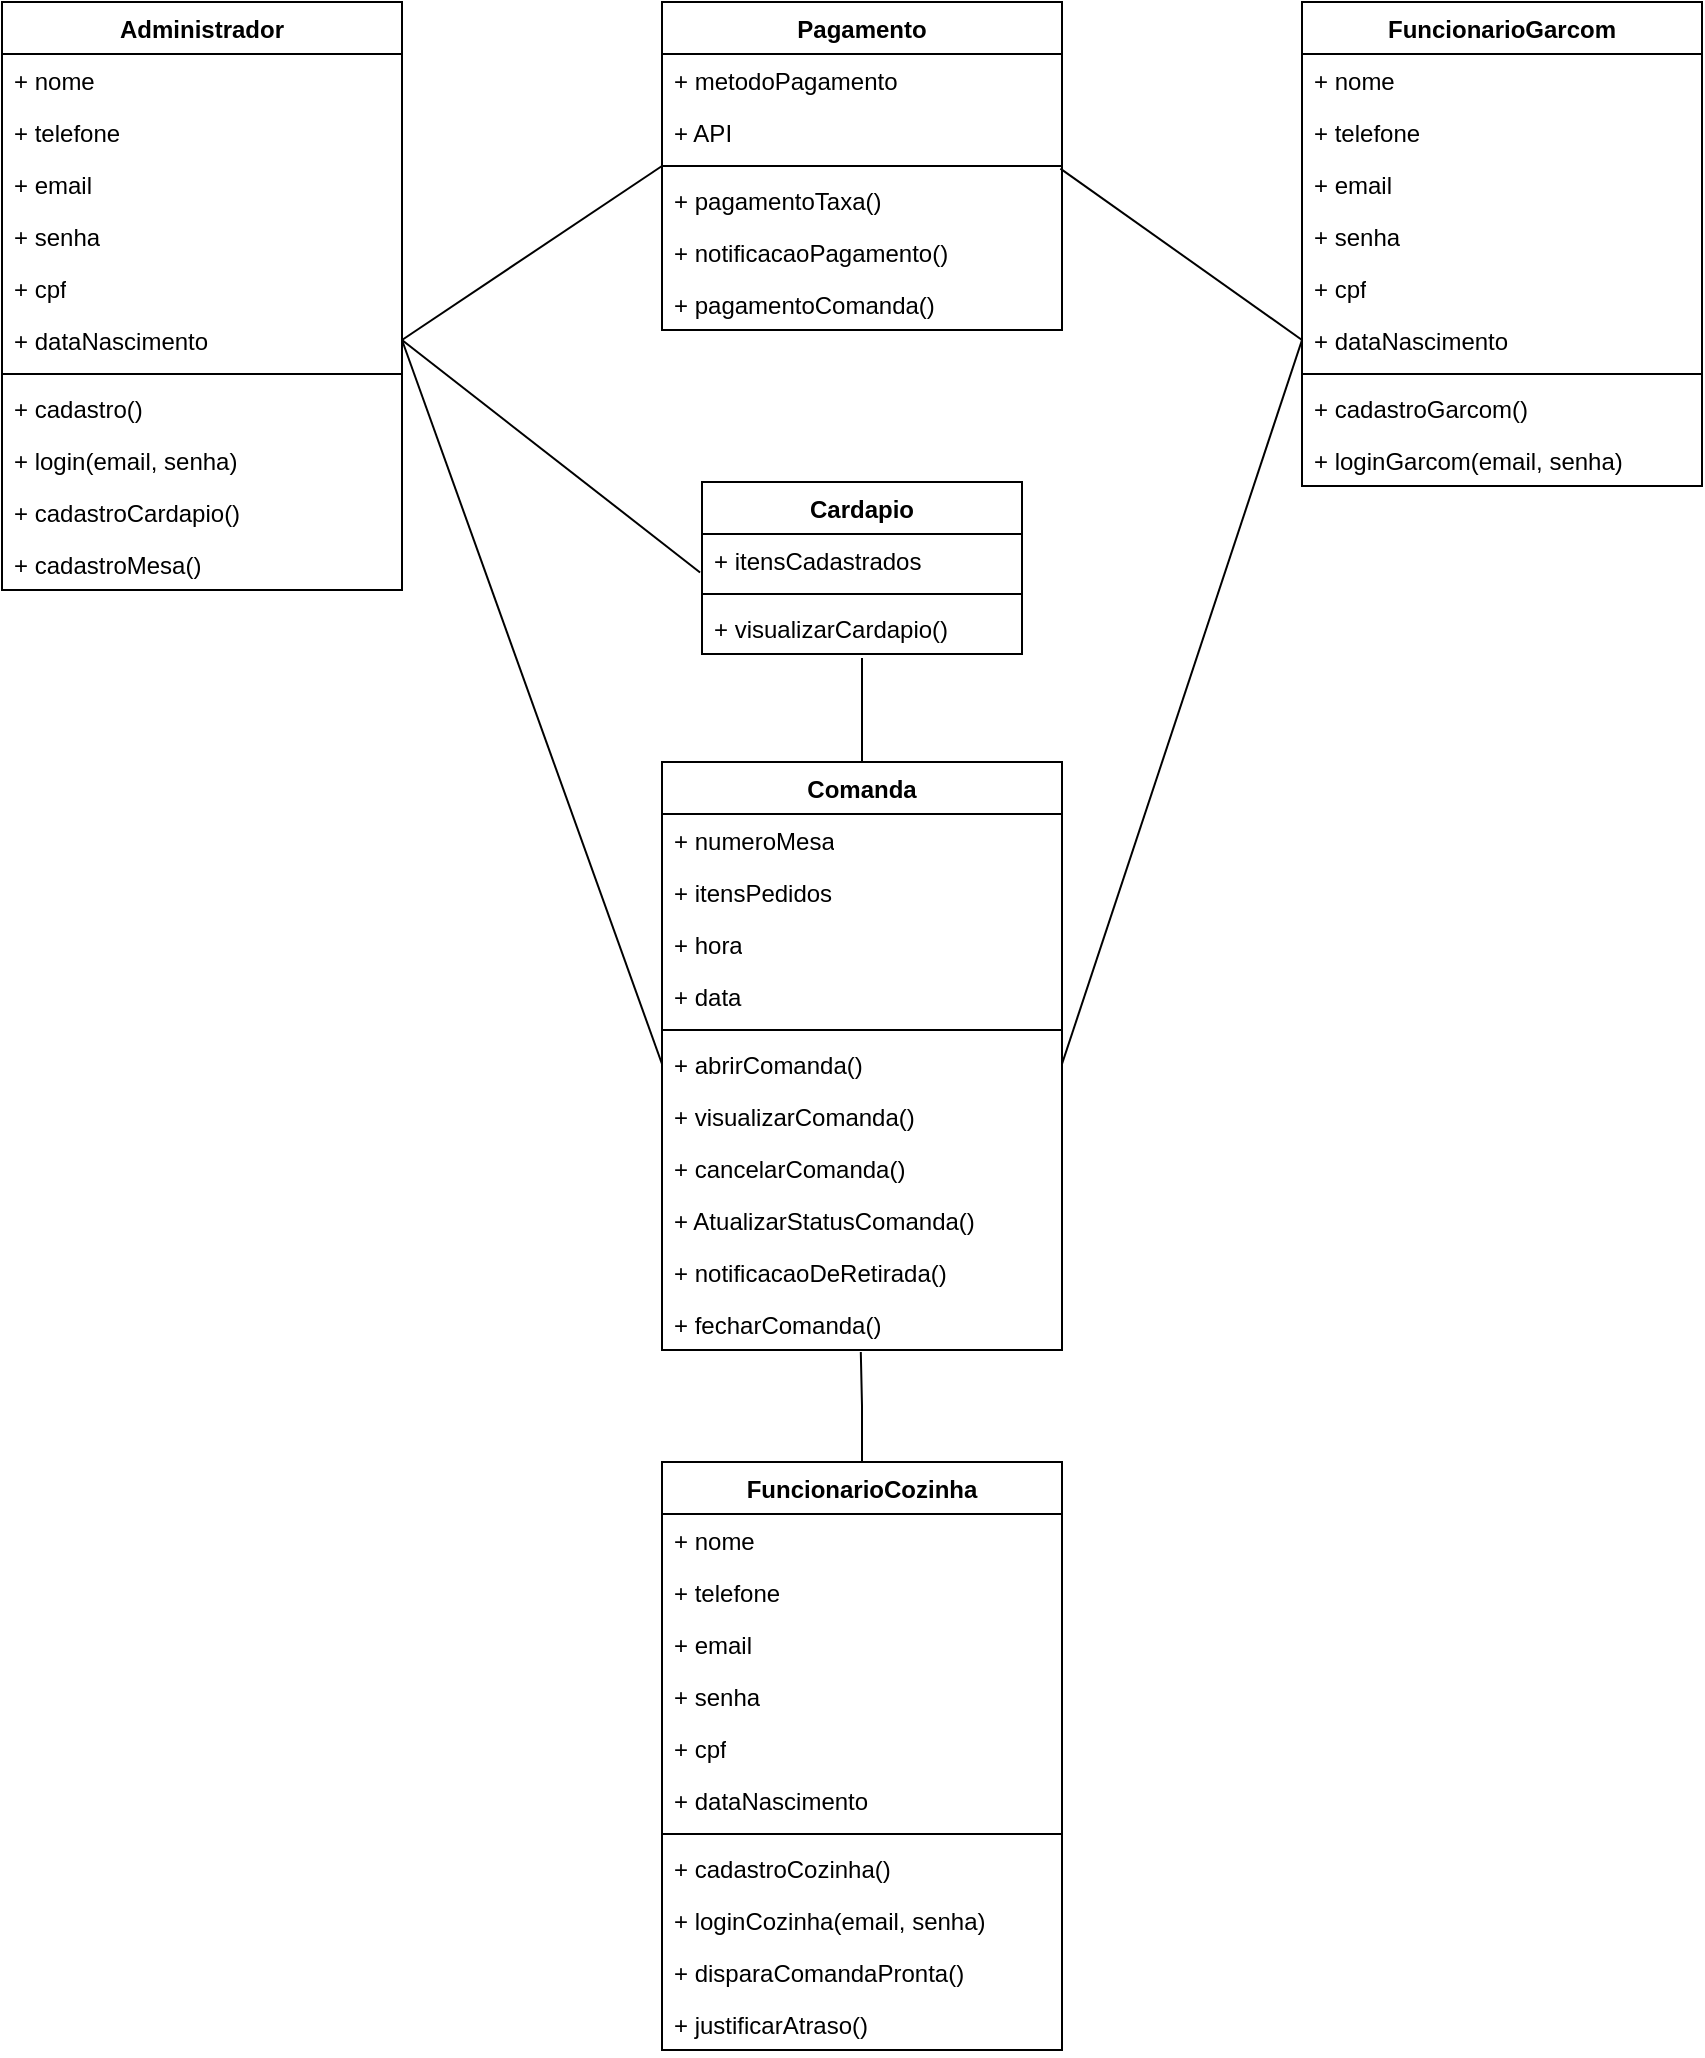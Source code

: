 <mxfile version="27.1.5">
  <diagram name="Página-1" id="RRUe-nudEzyy5oLKFiub">
    <mxGraphModel dx="1957" dy="614" grid="1" gridSize="10" guides="1" tooltips="1" connect="1" arrows="1" fold="1" page="1" pageScale="1" pageWidth="827" pageHeight="1169" math="0" shadow="0">
      <root>
        <mxCell id="0" />
        <mxCell id="1" parent="0" />
        <mxCell id="tXdQwkclPeZeHDxo5PC--1" value="Administrador" style="swimlane;fontStyle=1;align=center;verticalAlign=top;childLayout=stackLayout;horizontal=1;startSize=26;horizontalStack=0;resizeParent=1;resizeParentMax=0;resizeLast=0;collapsible=1;marginBottom=0;whiteSpace=wrap;html=1;" parent="1" vertex="1">
          <mxGeometry x="-300" y="10" width="200" height="294" as="geometry" />
        </mxCell>
        <mxCell id="tXdQwkclPeZeHDxo5PC--2" value="+ nome" style="text;strokeColor=none;fillColor=none;align=left;verticalAlign=top;spacingLeft=4;spacingRight=4;overflow=hidden;rotatable=0;points=[[0,0.5],[1,0.5]];portConstraint=eastwest;whiteSpace=wrap;html=1;" parent="tXdQwkclPeZeHDxo5PC--1" vertex="1">
          <mxGeometry y="26" width="200" height="26" as="geometry" />
        </mxCell>
        <mxCell id="tXdQwkclPeZeHDxo5PC--5" value="+ telefone" style="text;strokeColor=none;fillColor=none;align=left;verticalAlign=top;spacingLeft=4;spacingRight=4;overflow=hidden;rotatable=0;points=[[0,0.5],[1,0.5]];portConstraint=eastwest;whiteSpace=wrap;html=1;" parent="tXdQwkclPeZeHDxo5PC--1" vertex="1">
          <mxGeometry y="52" width="200" height="26" as="geometry" />
        </mxCell>
        <mxCell id="tXdQwkclPeZeHDxo5PC--6" value="+ email" style="text;strokeColor=none;fillColor=none;align=left;verticalAlign=top;spacingLeft=4;spacingRight=4;overflow=hidden;rotatable=0;points=[[0,0.5],[1,0.5]];portConstraint=eastwest;whiteSpace=wrap;html=1;" parent="tXdQwkclPeZeHDxo5PC--1" vertex="1">
          <mxGeometry y="78" width="200" height="26" as="geometry" />
        </mxCell>
        <mxCell id="tXdQwkclPeZeHDxo5PC--7" value="+ senha" style="text;strokeColor=none;fillColor=none;align=left;verticalAlign=top;spacingLeft=4;spacingRight=4;overflow=hidden;rotatable=0;points=[[0,0.5],[1,0.5]];portConstraint=eastwest;whiteSpace=wrap;html=1;" parent="tXdQwkclPeZeHDxo5PC--1" vertex="1">
          <mxGeometry y="104" width="200" height="26" as="geometry" />
        </mxCell>
        <mxCell id="tXdQwkclPeZeHDxo5PC--8" value="+ cpf" style="text;strokeColor=none;fillColor=none;align=left;verticalAlign=top;spacingLeft=4;spacingRight=4;overflow=hidden;rotatable=0;points=[[0,0.5],[1,0.5]];portConstraint=eastwest;whiteSpace=wrap;html=1;" parent="tXdQwkclPeZeHDxo5PC--1" vertex="1">
          <mxGeometry y="130" width="200" height="26" as="geometry" />
        </mxCell>
        <mxCell id="tXdQwkclPeZeHDxo5PC--10" value="+ dataNascimento" style="text;strokeColor=none;fillColor=none;align=left;verticalAlign=top;spacingLeft=4;spacingRight=4;overflow=hidden;rotatable=0;points=[[0,0.5],[1,0.5]];portConstraint=eastwest;whiteSpace=wrap;html=1;" parent="tXdQwkclPeZeHDxo5PC--1" vertex="1">
          <mxGeometry y="156" width="200" height="26" as="geometry" />
        </mxCell>
        <mxCell id="tXdQwkclPeZeHDxo5PC--3" value="" style="line;strokeWidth=1;fillColor=none;align=left;verticalAlign=middle;spacingTop=-1;spacingLeft=3;spacingRight=3;rotatable=0;labelPosition=right;points=[];portConstraint=eastwest;strokeColor=inherit;" parent="tXdQwkclPeZeHDxo5PC--1" vertex="1">
          <mxGeometry y="182" width="200" height="8" as="geometry" />
        </mxCell>
        <mxCell id="tXdQwkclPeZeHDxo5PC--4" value="+ cadastro()" style="text;strokeColor=none;fillColor=none;align=left;verticalAlign=top;spacingLeft=4;spacingRight=4;overflow=hidden;rotatable=0;points=[[0,0.5],[1,0.5]];portConstraint=eastwest;whiteSpace=wrap;html=1;" parent="tXdQwkclPeZeHDxo5PC--1" vertex="1">
          <mxGeometry y="190" width="200" height="26" as="geometry" />
        </mxCell>
        <mxCell id="tXdQwkclPeZeHDxo5PC--9" value="+ login(email, senha)" style="text;strokeColor=none;fillColor=none;align=left;verticalAlign=top;spacingLeft=4;spacingRight=4;overflow=hidden;rotatable=0;points=[[0,0.5],[1,0.5]];portConstraint=eastwest;whiteSpace=wrap;html=1;" parent="tXdQwkclPeZeHDxo5PC--1" vertex="1">
          <mxGeometry y="216" width="200" height="26" as="geometry" />
        </mxCell>
        <mxCell id="tXdQwkclPeZeHDxo5PC--11" value="+ cadastroCardapio()" style="text;strokeColor=none;fillColor=none;align=left;verticalAlign=top;spacingLeft=4;spacingRight=4;overflow=hidden;rotatable=0;points=[[0,0.5],[1,0.5]];portConstraint=eastwest;whiteSpace=wrap;html=1;" parent="tXdQwkclPeZeHDxo5PC--1" vertex="1">
          <mxGeometry y="242" width="200" height="26" as="geometry" />
        </mxCell>
        <mxCell id="tXdQwkclPeZeHDxo5PC--12" value="+ cadastroMesa()" style="text;strokeColor=none;fillColor=none;align=left;verticalAlign=top;spacingLeft=4;spacingRight=4;overflow=hidden;rotatable=0;points=[[0,0.5],[1,0.5]];portConstraint=eastwest;whiteSpace=wrap;html=1;" parent="tXdQwkclPeZeHDxo5PC--1" vertex="1">
          <mxGeometry y="268" width="200" height="26" as="geometry" />
        </mxCell>
        <mxCell id="tXdQwkclPeZeHDxo5PC--14" value="FuncionarioGarcom" style="swimlane;fontStyle=1;align=center;verticalAlign=top;childLayout=stackLayout;horizontal=1;startSize=26;horizontalStack=0;resizeParent=1;resizeParentMax=0;resizeLast=0;collapsible=1;marginBottom=0;whiteSpace=wrap;html=1;" parent="1" vertex="1">
          <mxGeometry x="350" y="10" width="200" height="242" as="geometry" />
        </mxCell>
        <mxCell id="tXdQwkclPeZeHDxo5PC--15" value="+ nome" style="text;strokeColor=none;fillColor=none;align=left;verticalAlign=top;spacingLeft=4;spacingRight=4;overflow=hidden;rotatable=0;points=[[0,0.5],[1,0.5]];portConstraint=eastwest;whiteSpace=wrap;html=1;" parent="tXdQwkclPeZeHDxo5PC--14" vertex="1">
          <mxGeometry y="26" width="200" height="26" as="geometry" />
        </mxCell>
        <mxCell id="tXdQwkclPeZeHDxo5PC--16" value="+ telefone" style="text;strokeColor=none;fillColor=none;align=left;verticalAlign=top;spacingLeft=4;spacingRight=4;overflow=hidden;rotatable=0;points=[[0,0.5],[1,0.5]];portConstraint=eastwest;whiteSpace=wrap;html=1;" parent="tXdQwkclPeZeHDxo5PC--14" vertex="1">
          <mxGeometry y="52" width="200" height="26" as="geometry" />
        </mxCell>
        <mxCell id="tXdQwkclPeZeHDxo5PC--17" value="+ email" style="text;strokeColor=none;fillColor=none;align=left;verticalAlign=top;spacingLeft=4;spacingRight=4;overflow=hidden;rotatable=0;points=[[0,0.5],[1,0.5]];portConstraint=eastwest;whiteSpace=wrap;html=1;" parent="tXdQwkclPeZeHDxo5PC--14" vertex="1">
          <mxGeometry y="78" width="200" height="26" as="geometry" />
        </mxCell>
        <mxCell id="tXdQwkclPeZeHDxo5PC--18" value="+ senha" style="text;strokeColor=none;fillColor=none;align=left;verticalAlign=top;spacingLeft=4;spacingRight=4;overflow=hidden;rotatable=0;points=[[0,0.5],[1,0.5]];portConstraint=eastwest;whiteSpace=wrap;html=1;" parent="tXdQwkclPeZeHDxo5PC--14" vertex="1">
          <mxGeometry y="104" width="200" height="26" as="geometry" />
        </mxCell>
        <mxCell id="tXdQwkclPeZeHDxo5PC--19" value="+ cpf" style="text;strokeColor=none;fillColor=none;align=left;verticalAlign=top;spacingLeft=4;spacingRight=4;overflow=hidden;rotatable=0;points=[[0,0.5],[1,0.5]];portConstraint=eastwest;whiteSpace=wrap;html=1;" parent="tXdQwkclPeZeHDxo5PC--14" vertex="1">
          <mxGeometry y="130" width="200" height="26" as="geometry" />
        </mxCell>
        <mxCell id="tXdQwkclPeZeHDxo5PC--20" value="+ dataNascimento" style="text;strokeColor=none;fillColor=none;align=left;verticalAlign=top;spacingLeft=4;spacingRight=4;overflow=hidden;rotatable=0;points=[[0,0.5],[1,0.5]];portConstraint=eastwest;whiteSpace=wrap;html=1;" parent="tXdQwkclPeZeHDxo5PC--14" vertex="1">
          <mxGeometry y="156" width="200" height="26" as="geometry" />
        </mxCell>
        <mxCell id="tXdQwkclPeZeHDxo5PC--21" value="" style="line;strokeWidth=1;fillColor=none;align=left;verticalAlign=middle;spacingTop=-1;spacingLeft=3;spacingRight=3;rotatable=0;labelPosition=right;points=[];portConstraint=eastwest;strokeColor=inherit;" parent="tXdQwkclPeZeHDxo5PC--14" vertex="1">
          <mxGeometry y="182" width="200" height="8" as="geometry" />
        </mxCell>
        <mxCell id="tXdQwkclPeZeHDxo5PC--22" value="+ cadastroGarcom()" style="text;strokeColor=none;fillColor=none;align=left;verticalAlign=top;spacingLeft=4;spacingRight=4;overflow=hidden;rotatable=0;points=[[0,0.5],[1,0.5]];portConstraint=eastwest;whiteSpace=wrap;html=1;" parent="tXdQwkclPeZeHDxo5PC--14" vertex="1">
          <mxGeometry y="190" width="200" height="26" as="geometry" />
        </mxCell>
        <mxCell id="tXdQwkclPeZeHDxo5PC--23" value="+ loginGarcom(email, senha)" style="text;strokeColor=none;fillColor=none;align=left;verticalAlign=top;spacingLeft=4;spacingRight=4;overflow=hidden;rotatable=0;points=[[0,0.5],[1,0.5]];portConstraint=eastwest;whiteSpace=wrap;html=1;" parent="tXdQwkclPeZeHDxo5PC--14" vertex="1">
          <mxGeometry y="216" width="200" height="26" as="geometry" />
        </mxCell>
        <mxCell id="tXdQwkclPeZeHDxo5PC--27" value="Comanda" style="swimlane;fontStyle=1;align=center;verticalAlign=top;childLayout=stackLayout;horizontal=1;startSize=26;horizontalStack=0;resizeParent=1;resizeParentMax=0;resizeLast=0;collapsible=1;marginBottom=0;whiteSpace=wrap;html=1;" parent="1" vertex="1">
          <mxGeometry x="30" y="390" width="200" height="294" as="geometry" />
        </mxCell>
        <mxCell id="tXdQwkclPeZeHDxo5PC--28" value="+ numeroMesa" style="text;strokeColor=none;fillColor=none;align=left;verticalAlign=top;spacingLeft=4;spacingRight=4;overflow=hidden;rotatable=0;points=[[0,0.5],[1,0.5]];portConstraint=eastwest;whiteSpace=wrap;html=1;" parent="tXdQwkclPeZeHDxo5PC--27" vertex="1">
          <mxGeometry y="26" width="200" height="26" as="geometry" />
        </mxCell>
        <mxCell id="tXdQwkclPeZeHDxo5PC--29" value="+ itensPedidos" style="text;strokeColor=none;fillColor=none;align=left;verticalAlign=top;spacingLeft=4;spacingRight=4;overflow=hidden;rotatable=0;points=[[0,0.5],[1,0.5]];portConstraint=eastwest;whiteSpace=wrap;html=1;" parent="tXdQwkclPeZeHDxo5PC--27" vertex="1">
          <mxGeometry y="52" width="200" height="26" as="geometry" />
        </mxCell>
        <mxCell id="ao4FGi0oiZlH6adbhah3-10" value="+ hora" style="text;strokeColor=none;fillColor=none;align=left;verticalAlign=top;spacingLeft=4;spacingRight=4;overflow=hidden;rotatable=0;points=[[0,0.5],[1,0.5]];portConstraint=eastwest;whiteSpace=wrap;html=1;" vertex="1" parent="tXdQwkclPeZeHDxo5PC--27">
          <mxGeometry y="78" width="200" height="26" as="geometry" />
        </mxCell>
        <mxCell id="ao4FGi0oiZlH6adbhah3-9" value="+ data" style="text;strokeColor=none;fillColor=none;align=left;verticalAlign=top;spacingLeft=4;spacingRight=4;overflow=hidden;rotatable=0;points=[[0,0.5],[1,0.5]];portConstraint=eastwest;whiteSpace=wrap;html=1;" vertex="1" parent="tXdQwkclPeZeHDxo5PC--27">
          <mxGeometry y="104" width="200" height="26" as="geometry" />
        </mxCell>
        <mxCell id="tXdQwkclPeZeHDxo5PC--34" value="" style="line;strokeWidth=1;fillColor=none;align=left;verticalAlign=middle;spacingTop=-1;spacingLeft=3;spacingRight=3;rotatable=0;labelPosition=right;points=[];portConstraint=eastwest;strokeColor=inherit;" parent="tXdQwkclPeZeHDxo5PC--27" vertex="1">
          <mxGeometry y="130" width="200" height="8" as="geometry" />
        </mxCell>
        <mxCell id="ao4FGi0oiZlH6adbhah3-2" value="+ abrirComanda()" style="text;strokeColor=none;fillColor=none;align=left;verticalAlign=top;spacingLeft=4;spacingRight=4;overflow=hidden;rotatable=0;points=[[0,0.5],[1,0.5]];portConstraint=eastwest;whiteSpace=wrap;html=1;" vertex="1" parent="tXdQwkclPeZeHDxo5PC--27">
          <mxGeometry y="138" width="200" height="26" as="geometry" />
        </mxCell>
        <mxCell id="ao4FGi0oiZlH6adbhah3-4" value="+ visualizarComanda()" style="text;strokeColor=none;fillColor=none;align=left;verticalAlign=top;spacingLeft=4;spacingRight=4;overflow=hidden;rotatable=0;points=[[0,0.5],[1,0.5]];portConstraint=eastwest;whiteSpace=wrap;html=1;" vertex="1" parent="tXdQwkclPeZeHDxo5PC--27">
          <mxGeometry y="164" width="200" height="26" as="geometry" />
        </mxCell>
        <mxCell id="ao4FGi0oiZlH6adbhah3-3" value="+ cancelarComanda()" style="text;strokeColor=none;fillColor=none;align=left;verticalAlign=top;spacingLeft=4;spacingRight=4;overflow=hidden;rotatable=0;points=[[0,0.5],[1,0.5]];portConstraint=eastwest;whiteSpace=wrap;html=1;" vertex="1" parent="tXdQwkclPeZeHDxo5PC--27">
          <mxGeometry y="190" width="200" height="26" as="geometry" />
        </mxCell>
        <mxCell id="tXdQwkclPeZeHDxo5PC--38" value="+ AtualizarStatusComanda()" style="text;strokeColor=none;fillColor=none;align=left;verticalAlign=top;spacingLeft=4;spacingRight=4;overflow=hidden;rotatable=0;points=[[0,0.5],[1,0.5]];portConstraint=eastwest;whiteSpace=wrap;html=1;" parent="tXdQwkclPeZeHDxo5PC--27" vertex="1">
          <mxGeometry y="216" width="200" height="26" as="geometry" />
        </mxCell>
        <mxCell id="ao4FGi0oiZlH6adbhah3-7" value="+ notificacaoDeRetirada()" style="text;strokeColor=none;fillColor=none;align=left;verticalAlign=top;spacingLeft=4;spacingRight=4;overflow=hidden;rotatable=0;points=[[0,0.5],[1,0.5]];portConstraint=eastwest;whiteSpace=wrap;html=1;" vertex="1" parent="tXdQwkclPeZeHDxo5PC--27">
          <mxGeometry y="242" width="200" height="26" as="geometry" />
        </mxCell>
        <mxCell id="ao4FGi0oiZlH6adbhah3-5" value="+ fecharComanda()" style="text;strokeColor=none;fillColor=none;align=left;verticalAlign=top;spacingLeft=4;spacingRight=4;overflow=hidden;rotatable=0;points=[[0,0.5],[1,0.5]];portConstraint=eastwest;whiteSpace=wrap;html=1;" vertex="1" parent="tXdQwkclPeZeHDxo5PC--27">
          <mxGeometry y="268" width="200" height="26" as="geometry" />
        </mxCell>
        <mxCell id="tXdQwkclPeZeHDxo5PC--40" value="Pagamento" style="swimlane;fontStyle=1;align=center;verticalAlign=top;childLayout=stackLayout;horizontal=1;startSize=26;horizontalStack=0;resizeParent=1;resizeParentMax=0;resizeLast=0;collapsible=1;marginBottom=0;whiteSpace=wrap;html=1;" parent="1" vertex="1">
          <mxGeometry x="30" y="10" width="200" height="164" as="geometry" />
        </mxCell>
        <mxCell id="tXdQwkclPeZeHDxo5PC--41" value="+ metodoPagamento" style="text;strokeColor=none;fillColor=none;align=left;verticalAlign=top;spacingLeft=4;spacingRight=4;overflow=hidden;rotatable=0;points=[[0,0.5],[1,0.5]];portConstraint=eastwest;whiteSpace=wrap;html=1;" parent="tXdQwkclPeZeHDxo5PC--40" vertex="1">
          <mxGeometry y="26" width="200" height="26" as="geometry" />
        </mxCell>
        <mxCell id="tXdQwkclPeZeHDxo5PC--74" value="+ API" style="text;strokeColor=none;fillColor=none;align=left;verticalAlign=top;spacingLeft=4;spacingRight=4;overflow=hidden;rotatable=0;points=[[0,0.5],[1,0.5]];portConstraint=eastwest;whiteSpace=wrap;html=1;" parent="tXdQwkclPeZeHDxo5PC--40" vertex="1">
          <mxGeometry y="52" width="200" height="26" as="geometry" />
        </mxCell>
        <mxCell id="tXdQwkclPeZeHDxo5PC--47" value="" style="line;strokeWidth=1;fillColor=none;align=left;verticalAlign=middle;spacingTop=-1;spacingLeft=3;spacingRight=3;rotatable=0;labelPosition=right;points=[];portConstraint=eastwest;strokeColor=inherit;" parent="tXdQwkclPeZeHDxo5PC--40" vertex="1">
          <mxGeometry y="78" width="200" height="8" as="geometry" />
        </mxCell>
        <mxCell id="tXdQwkclPeZeHDxo5PC--48" value="+ pagamentoTaxa()" style="text;strokeColor=none;fillColor=none;align=left;verticalAlign=top;spacingLeft=4;spacingRight=4;overflow=hidden;rotatable=0;points=[[0,0.5],[1,0.5]];portConstraint=eastwest;whiteSpace=wrap;html=1;" parent="tXdQwkclPeZeHDxo5PC--40" vertex="1">
          <mxGeometry y="86" width="200" height="26" as="geometry" />
        </mxCell>
        <mxCell id="tXdQwkclPeZeHDxo5PC--49" value="+ notificacaoPagamento()" style="text;strokeColor=none;fillColor=none;align=left;verticalAlign=top;spacingLeft=4;spacingRight=4;overflow=hidden;rotatable=0;points=[[0,0.5],[1,0.5]];portConstraint=eastwest;whiteSpace=wrap;html=1;" parent="tXdQwkclPeZeHDxo5PC--40" vertex="1">
          <mxGeometry y="112" width="200" height="26" as="geometry" />
        </mxCell>
        <mxCell id="tXdQwkclPeZeHDxo5PC--50" value="+ pagamentoComanda()" style="text;strokeColor=none;fillColor=none;align=left;verticalAlign=top;spacingLeft=4;spacingRight=4;overflow=hidden;rotatable=0;points=[[0,0.5],[1,0.5]];portConstraint=eastwest;whiteSpace=wrap;html=1;" parent="tXdQwkclPeZeHDxo5PC--40" vertex="1">
          <mxGeometry y="138" width="200" height="26" as="geometry" />
        </mxCell>
        <mxCell id="tXdQwkclPeZeHDxo5PC--53" value="FuncionarioCozinha" style="swimlane;fontStyle=1;align=center;verticalAlign=top;childLayout=stackLayout;horizontal=1;startSize=26;horizontalStack=0;resizeParent=1;resizeParentMax=0;resizeLast=0;collapsible=1;marginBottom=0;whiteSpace=wrap;html=1;" parent="1" vertex="1">
          <mxGeometry x="30" y="740" width="200" height="294" as="geometry" />
        </mxCell>
        <mxCell id="tXdQwkclPeZeHDxo5PC--54" value="+ nome" style="text;strokeColor=none;fillColor=none;align=left;verticalAlign=top;spacingLeft=4;spacingRight=4;overflow=hidden;rotatable=0;points=[[0,0.5],[1,0.5]];portConstraint=eastwest;whiteSpace=wrap;html=1;" parent="tXdQwkclPeZeHDxo5PC--53" vertex="1">
          <mxGeometry y="26" width="200" height="26" as="geometry" />
        </mxCell>
        <mxCell id="tXdQwkclPeZeHDxo5PC--55" value="+ telefone" style="text;strokeColor=none;fillColor=none;align=left;verticalAlign=top;spacingLeft=4;spacingRight=4;overflow=hidden;rotatable=0;points=[[0,0.5],[1,0.5]];portConstraint=eastwest;whiteSpace=wrap;html=1;" parent="tXdQwkclPeZeHDxo5PC--53" vertex="1">
          <mxGeometry y="52" width="200" height="26" as="geometry" />
        </mxCell>
        <mxCell id="tXdQwkclPeZeHDxo5PC--56" value="+ email" style="text;strokeColor=none;fillColor=none;align=left;verticalAlign=top;spacingLeft=4;spacingRight=4;overflow=hidden;rotatable=0;points=[[0,0.5],[1,0.5]];portConstraint=eastwest;whiteSpace=wrap;html=1;" parent="tXdQwkclPeZeHDxo5PC--53" vertex="1">
          <mxGeometry y="78" width="200" height="26" as="geometry" />
        </mxCell>
        <mxCell id="tXdQwkclPeZeHDxo5PC--57" value="+ senha" style="text;strokeColor=none;fillColor=none;align=left;verticalAlign=top;spacingLeft=4;spacingRight=4;overflow=hidden;rotatable=0;points=[[0,0.5],[1,0.5]];portConstraint=eastwest;whiteSpace=wrap;html=1;" parent="tXdQwkclPeZeHDxo5PC--53" vertex="1">
          <mxGeometry y="104" width="200" height="26" as="geometry" />
        </mxCell>
        <mxCell id="tXdQwkclPeZeHDxo5PC--58" value="+ cpf" style="text;strokeColor=none;fillColor=none;align=left;verticalAlign=top;spacingLeft=4;spacingRight=4;overflow=hidden;rotatable=0;points=[[0,0.5],[1,0.5]];portConstraint=eastwest;whiteSpace=wrap;html=1;" parent="tXdQwkclPeZeHDxo5PC--53" vertex="1">
          <mxGeometry y="130" width="200" height="26" as="geometry" />
        </mxCell>
        <mxCell id="tXdQwkclPeZeHDxo5PC--59" value="+ dataNascimento" style="text;strokeColor=none;fillColor=none;align=left;verticalAlign=top;spacingLeft=4;spacingRight=4;overflow=hidden;rotatable=0;points=[[0,0.5],[1,0.5]];portConstraint=eastwest;whiteSpace=wrap;html=1;" parent="tXdQwkclPeZeHDxo5PC--53" vertex="1">
          <mxGeometry y="156" width="200" height="26" as="geometry" />
        </mxCell>
        <mxCell id="tXdQwkclPeZeHDxo5PC--60" value="" style="line;strokeWidth=1;fillColor=none;align=left;verticalAlign=middle;spacingTop=-1;spacingLeft=3;spacingRight=3;rotatable=0;labelPosition=right;points=[];portConstraint=eastwest;strokeColor=inherit;" parent="tXdQwkclPeZeHDxo5PC--53" vertex="1">
          <mxGeometry y="182" width="200" height="8" as="geometry" />
        </mxCell>
        <mxCell id="tXdQwkclPeZeHDxo5PC--61" value="+ cadastroCozinha()" style="text;strokeColor=none;fillColor=none;align=left;verticalAlign=top;spacingLeft=4;spacingRight=4;overflow=hidden;rotatable=0;points=[[0,0.5],[1,0.5]];portConstraint=eastwest;whiteSpace=wrap;html=1;" parent="tXdQwkclPeZeHDxo5PC--53" vertex="1">
          <mxGeometry y="190" width="200" height="26" as="geometry" />
        </mxCell>
        <mxCell id="tXdQwkclPeZeHDxo5PC--62" value="+ loginCozinha(email, senha)" style="text;strokeColor=none;fillColor=none;align=left;verticalAlign=top;spacingLeft=4;spacingRight=4;overflow=hidden;rotatable=0;points=[[0,0.5],[1,0.5]];portConstraint=eastwest;whiteSpace=wrap;html=1;" parent="tXdQwkclPeZeHDxo5PC--53" vertex="1">
          <mxGeometry y="216" width="200" height="26" as="geometry" />
        </mxCell>
        <mxCell id="tXdQwkclPeZeHDxo5PC--65" value="+ disparaComandaPronta()" style="text;strokeColor=none;fillColor=none;align=left;verticalAlign=top;spacingLeft=4;spacingRight=4;overflow=hidden;rotatable=0;points=[[0,0.5],[1,0.5]];portConstraint=eastwest;whiteSpace=wrap;html=1;" parent="tXdQwkclPeZeHDxo5PC--53" vertex="1">
          <mxGeometry y="242" width="200" height="26" as="geometry" />
        </mxCell>
        <mxCell id="tXdQwkclPeZeHDxo5PC--66" value="+ justificarAtraso()" style="text;strokeColor=none;fillColor=none;align=left;verticalAlign=top;spacingLeft=4;spacingRight=4;overflow=hidden;rotatable=0;points=[[0,0.5],[1,0.5]];portConstraint=eastwest;whiteSpace=wrap;html=1;" parent="tXdQwkclPeZeHDxo5PC--53" vertex="1">
          <mxGeometry y="268" width="200" height="26" as="geometry" />
        </mxCell>
        <mxCell id="tXdQwkclPeZeHDxo5PC--68" value="Cardapio" style="swimlane;fontStyle=1;align=center;verticalAlign=top;childLayout=stackLayout;horizontal=1;startSize=26;horizontalStack=0;resizeParent=1;resizeParentMax=0;resizeLast=0;collapsible=1;marginBottom=0;whiteSpace=wrap;html=1;" parent="1" vertex="1">
          <mxGeometry x="50" y="250" width="160" height="86" as="geometry" />
        </mxCell>
        <mxCell id="tXdQwkclPeZeHDxo5PC--69" value="+ itensCadastrados&amp;nbsp;" style="text;strokeColor=none;fillColor=none;align=left;verticalAlign=top;spacingLeft=4;spacingRight=4;overflow=hidden;rotatable=0;points=[[0,0.5],[1,0.5]];portConstraint=eastwest;whiteSpace=wrap;html=1;" parent="tXdQwkclPeZeHDxo5PC--68" vertex="1">
          <mxGeometry y="26" width="160" height="26" as="geometry" />
        </mxCell>
        <mxCell id="tXdQwkclPeZeHDxo5PC--70" value="" style="line;strokeWidth=1;fillColor=none;align=left;verticalAlign=middle;spacingTop=-1;spacingLeft=3;spacingRight=3;rotatable=0;labelPosition=right;points=[];portConstraint=eastwest;strokeColor=inherit;" parent="tXdQwkclPeZeHDxo5PC--68" vertex="1">
          <mxGeometry y="52" width="160" height="8" as="geometry" />
        </mxCell>
        <mxCell id="tXdQwkclPeZeHDxo5PC--71" value="+ visualizarCardapio()&amp;nbsp;" style="text;strokeColor=none;fillColor=none;align=left;verticalAlign=top;spacingLeft=4;spacingRight=4;overflow=hidden;rotatable=0;points=[[0,0.5],[1,0.5]];portConstraint=eastwest;whiteSpace=wrap;html=1;" parent="tXdQwkclPeZeHDxo5PC--68" vertex="1">
          <mxGeometry y="60" width="160" height="26" as="geometry" />
        </mxCell>
        <mxCell id="tXdQwkclPeZeHDxo5PC--86" style="edgeStyle=orthogonalEdgeStyle;shape=connector;rounded=0;orthogonalLoop=1;jettySize=auto;html=1;exitX=0.5;exitY=0;exitDx=0;exitDy=0;strokeColor=default;align=center;verticalAlign=middle;fontFamily=Helvetica;fontSize=11;fontColor=default;labelBackgroundColor=default;startFill=0;endArrow=none;" parent="1" source="tXdQwkclPeZeHDxo5PC--27" edge="1">
          <mxGeometry relative="1" as="geometry">
            <mxPoint x="130" y="338" as="targetPoint" />
          </mxGeometry>
        </mxCell>
        <mxCell id="tXdQwkclPeZeHDxo5PC--87" style="shape=connector;rounded=0;orthogonalLoop=1;jettySize=auto;html=1;exitX=1;exitY=0.5;exitDx=0;exitDy=0;entryX=0;entryY=0.5;entryDx=0;entryDy=0;strokeColor=default;align=center;verticalAlign=middle;fontFamily=Helvetica;fontSize=11;fontColor=default;labelBackgroundColor=default;startFill=0;endArrow=none;" parent="1" source="tXdQwkclPeZeHDxo5PC--10" target="tXdQwkclPeZeHDxo5PC--40" edge="1">
          <mxGeometry relative="1" as="geometry" />
        </mxCell>
        <mxCell id="tXdQwkclPeZeHDxo5PC--88" style="shape=connector;rounded=0;orthogonalLoop=1;jettySize=auto;html=1;exitX=1;exitY=0.5;exitDx=0;exitDy=0;entryX=-0.006;entryY=0.739;entryDx=0;entryDy=0;entryPerimeter=0;strokeColor=default;align=center;verticalAlign=middle;fontFamily=Helvetica;fontSize=11;fontColor=default;labelBackgroundColor=default;startFill=0;endArrow=none;" parent="1" source="tXdQwkclPeZeHDxo5PC--10" target="tXdQwkclPeZeHDxo5PC--69" edge="1">
          <mxGeometry relative="1" as="geometry" />
        </mxCell>
        <mxCell id="tXdQwkclPeZeHDxo5PC--89" style="shape=connector;rounded=0;orthogonalLoop=1;jettySize=auto;html=1;exitX=0;exitY=0.5;exitDx=0;exitDy=0;entryX=0.996;entryY=-0.103;entryDx=0;entryDy=0;entryPerimeter=0;strokeColor=default;align=center;verticalAlign=middle;fontFamily=Helvetica;fontSize=11;fontColor=default;labelBackgroundColor=default;startFill=0;endArrow=none;" parent="1" source="tXdQwkclPeZeHDxo5PC--20" target="tXdQwkclPeZeHDxo5PC--48" edge="1">
          <mxGeometry relative="1" as="geometry" />
        </mxCell>
        <mxCell id="tXdQwkclPeZeHDxo5PC--90" style="shape=connector;rounded=0;orthogonalLoop=1;jettySize=auto;html=1;exitX=0;exitY=0.5;exitDx=0;exitDy=0;entryX=1;entryY=0.5;entryDx=0;entryDy=0;strokeColor=default;align=center;verticalAlign=middle;fontFamily=Helvetica;fontSize=11;fontColor=default;labelBackgroundColor=default;startFill=0;endArrow=none;" parent="1" source="tXdQwkclPeZeHDxo5PC--20" target="ao4FGi0oiZlH6adbhah3-2" edge="1">
          <mxGeometry relative="1" as="geometry" />
        </mxCell>
        <mxCell id="ao4FGi0oiZlH6adbhah3-6" style="rounded=0;orthogonalLoop=1;jettySize=auto;html=1;exitX=1;exitY=0.5;exitDx=0;exitDy=0;entryX=0;entryY=0.5;entryDx=0;entryDy=0;endArrow=none;startFill=0;" edge="1" parent="1" source="tXdQwkclPeZeHDxo5PC--10" target="ao4FGi0oiZlH6adbhah3-2">
          <mxGeometry relative="1" as="geometry" />
        </mxCell>
        <mxCell id="ao4FGi0oiZlH6adbhah3-8" style="edgeStyle=orthogonalEdgeStyle;shape=connector;rounded=0;orthogonalLoop=1;jettySize=auto;html=1;exitX=0.5;exitY=0;exitDx=0;exitDy=0;strokeColor=default;align=center;verticalAlign=middle;fontFamily=Helvetica;fontSize=11;fontColor=default;labelBackgroundColor=default;startFill=0;endArrow=none;entryX=0.497;entryY=1.038;entryDx=0;entryDy=0;entryPerimeter=0;" edge="1" parent="1" source="tXdQwkclPeZeHDxo5PC--53" target="ao4FGi0oiZlH6adbhah3-5">
          <mxGeometry relative="1" as="geometry">
            <mxPoint x="130" y="690" as="targetPoint" />
          </mxGeometry>
        </mxCell>
      </root>
    </mxGraphModel>
  </diagram>
</mxfile>
